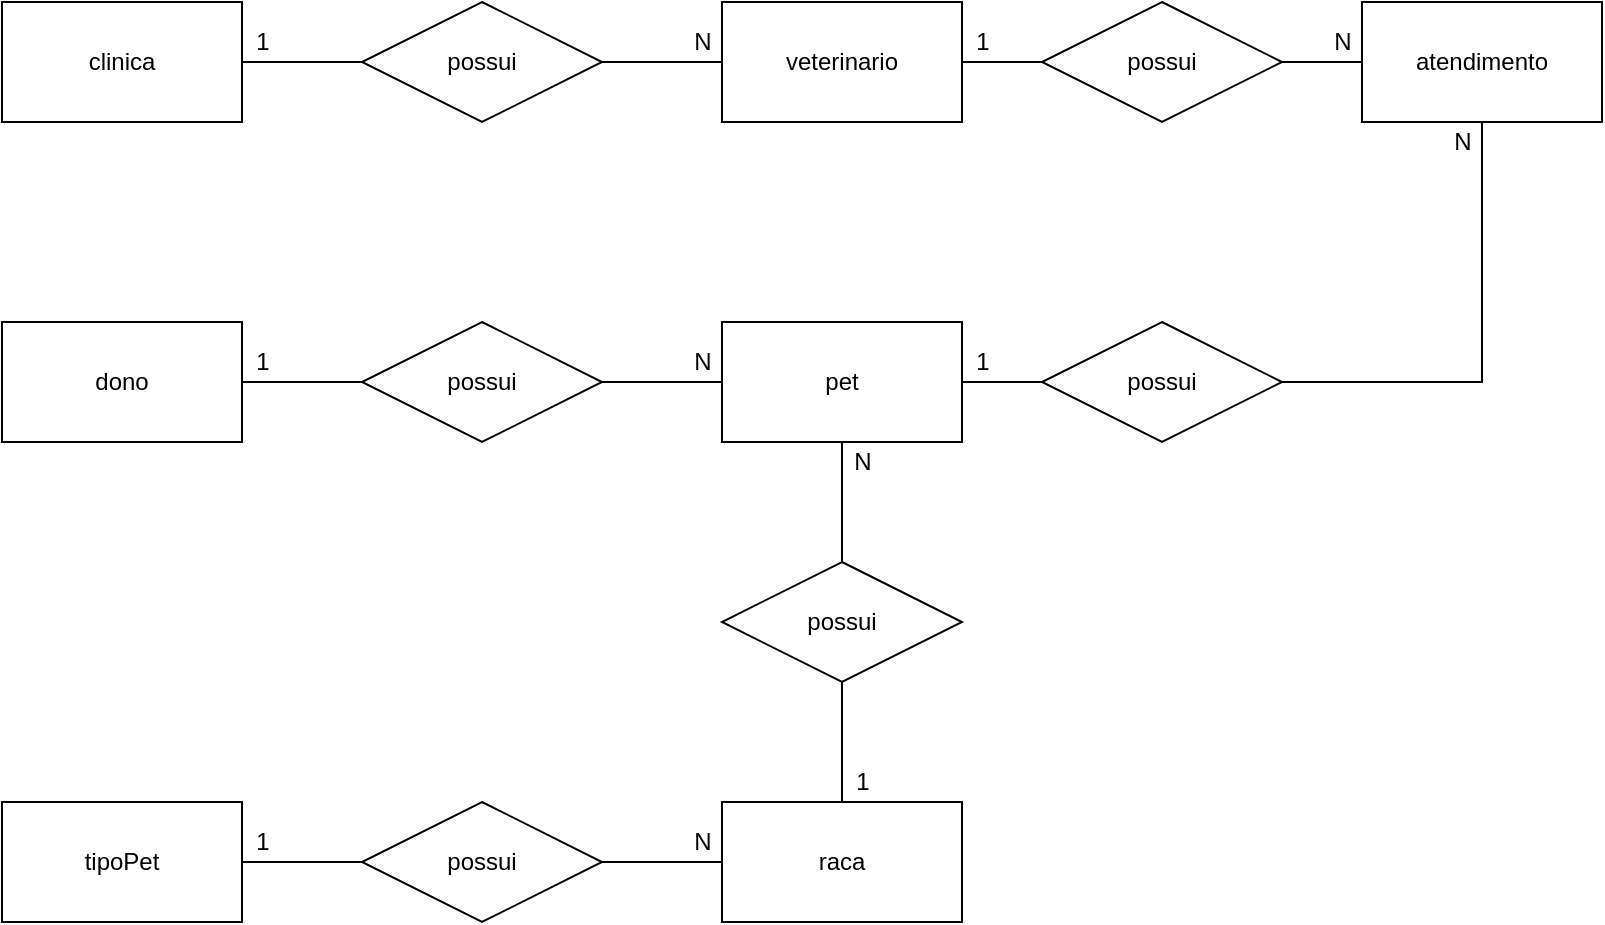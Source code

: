 <mxfile version="14.9.4" type="device" pages="2"><diagram id="N-stPM183_4IqTn3ZDWQ" name="Conceitual"><mxGraphModel dx="1278" dy="579" grid="1" gridSize="10" guides="1" tooltips="1" connect="1" arrows="1" fold="1" page="1" pageScale="1" pageWidth="827" pageHeight="1169" math="0" shadow="0"><root><mxCell id="0"/><mxCell id="1" parent="0"/><mxCell id="OwVg84ju9qoAIK97gR18-4" style="edgeStyle=orthogonalEdgeStyle;rounded=0;orthogonalLoop=1;jettySize=auto;html=1;endArrow=none;endFill=0;" parent="1" source="OwVg84ju9qoAIK97gR18-1" target="OwVg84ju9qoAIK97gR18-2" edge="1"><mxGeometry relative="1" as="geometry"/></mxCell><mxCell id="OwVg84ju9qoAIK97gR18-1" value="clinica" style="rounded=0;whiteSpace=wrap;html=1;" parent="1" vertex="1"><mxGeometry x="40" y="40" width="120" height="60" as="geometry"/></mxCell><mxCell id="OwVg84ju9qoAIK97gR18-5" style="edgeStyle=orthogonalEdgeStyle;rounded=0;orthogonalLoop=1;jettySize=auto;html=1;endArrow=none;endFill=0;" parent="1" source="OwVg84ju9qoAIK97gR18-2" target="OwVg84ju9qoAIK97gR18-3" edge="1"><mxGeometry relative="1" as="geometry"/></mxCell><mxCell id="OwVg84ju9qoAIK97gR18-2" value="possui" style="shape=rhombus;perimeter=rhombusPerimeter;whiteSpace=wrap;html=1;align=center;" parent="1" vertex="1"><mxGeometry x="220" y="40" width="120" height="60" as="geometry"/></mxCell><mxCell id="OwVg84ju9qoAIK97gR18-15" style="edgeStyle=orthogonalEdgeStyle;rounded=0;orthogonalLoop=1;jettySize=auto;html=1;endArrow=none;endFill=0;" parent="1" source="OwVg84ju9qoAIK97gR18-3" target="OwVg84ju9qoAIK97gR18-11" edge="1"><mxGeometry relative="1" as="geometry"/></mxCell><mxCell id="OwVg84ju9qoAIK97gR18-3" value="veterinario" style="rounded=0;whiteSpace=wrap;html=1;" parent="1" vertex="1"><mxGeometry x="400" y="40" width="120" height="60" as="geometry"/></mxCell><mxCell id="OwVg84ju9qoAIK97gR18-14" style="edgeStyle=orthogonalEdgeStyle;rounded=0;orthogonalLoop=1;jettySize=auto;html=1;endArrow=none;endFill=0;" parent="1" source="OwVg84ju9qoAIK97gR18-6" target="OwVg84ju9qoAIK97gR18-12" edge="1"><mxGeometry relative="1" as="geometry"/></mxCell><mxCell id="OwVg84ju9qoAIK97gR18-24" style="edgeStyle=orthogonalEdgeStyle;rounded=0;orthogonalLoop=1;jettySize=auto;html=1;endArrow=none;endFill=0;" parent="1" source="OwVg84ju9qoAIK97gR18-6" target="OwVg84ju9qoAIK97gR18-21" edge="1"><mxGeometry relative="1" as="geometry"/></mxCell><mxCell id="OwVg84ju9qoAIK97gR18-6" value="pet" style="rounded=0;whiteSpace=wrap;html=1;" parent="1" vertex="1"><mxGeometry x="400" y="200" width="120" height="60" as="geometry"/></mxCell><mxCell id="OwVg84ju9qoAIK97gR18-13" style="edgeStyle=orthogonalEdgeStyle;rounded=0;orthogonalLoop=1;jettySize=auto;html=1;endArrow=none;endFill=0;" parent="1" source="OwVg84ju9qoAIK97gR18-10" target="OwVg84ju9qoAIK97gR18-12" edge="1"><mxGeometry relative="1" as="geometry"><Array as="points"><mxPoint x="780" y="230"/></Array></mxGeometry></mxCell><mxCell id="OwVg84ju9qoAIK97gR18-10" value="atendimento" style="rounded=0;whiteSpace=wrap;html=1;" parent="1" vertex="1"><mxGeometry x="720" y="40" width="120" height="60" as="geometry"/></mxCell><mxCell id="OwVg84ju9qoAIK97gR18-16" style="edgeStyle=orthogonalEdgeStyle;rounded=0;orthogonalLoop=1;jettySize=auto;html=1;endArrow=none;endFill=0;" parent="1" source="OwVg84ju9qoAIK97gR18-11" target="OwVg84ju9qoAIK97gR18-10" edge="1"><mxGeometry relative="1" as="geometry"/></mxCell><mxCell id="OwVg84ju9qoAIK97gR18-11" value="possui" style="shape=rhombus;perimeter=rhombusPerimeter;whiteSpace=wrap;html=1;align=center;" parent="1" vertex="1"><mxGeometry x="560" y="40" width="120" height="60" as="geometry"/></mxCell><mxCell id="OwVg84ju9qoAIK97gR18-12" value="possui" style="shape=rhombus;perimeter=rhombusPerimeter;whiteSpace=wrap;html=1;align=center;" parent="1" vertex="1"><mxGeometry x="560" y="200" width="120" height="60" as="geometry"/></mxCell><mxCell id="OwVg84ju9qoAIK97gR18-17" value="1" style="text;html=1;align=center;verticalAlign=middle;resizable=0;points=[];autosize=1;strokeColor=none;" parent="1" vertex="1"><mxGeometry x="520" y="50" width="20" height="20" as="geometry"/></mxCell><mxCell id="OwVg84ju9qoAIK97gR18-18" value="N" style="text;html=1;align=center;verticalAlign=middle;resizable=0;points=[];autosize=1;strokeColor=none;" parent="1" vertex="1"><mxGeometry x="700" y="50" width="20" height="20" as="geometry"/></mxCell><mxCell id="OwVg84ju9qoAIK97gR18-19" value="1" style="text;html=1;align=center;verticalAlign=middle;resizable=0;points=[];autosize=1;strokeColor=none;" parent="1" vertex="1"><mxGeometry x="520" y="210" width="20" height="20" as="geometry"/></mxCell><mxCell id="OwVg84ju9qoAIK97gR18-20" value="N" style="text;html=1;align=center;verticalAlign=middle;resizable=0;points=[];autosize=1;strokeColor=none;" parent="1" vertex="1"><mxGeometry x="760" y="100" width="20" height="20" as="geometry"/></mxCell><mxCell id="OwVg84ju9qoAIK97gR18-25" style="edgeStyle=orthogonalEdgeStyle;rounded=0;orthogonalLoop=1;jettySize=auto;html=1;endArrow=none;endFill=0;" parent="1" source="OwVg84ju9qoAIK97gR18-21" target="OwVg84ju9qoAIK97gR18-22" edge="1"><mxGeometry relative="1" as="geometry"/></mxCell><mxCell id="OwVg84ju9qoAIK97gR18-21" value="possui" style="shape=rhombus;perimeter=rhombusPerimeter;whiteSpace=wrap;html=1;align=center;" parent="1" vertex="1"><mxGeometry x="400" y="320" width="120" height="60" as="geometry"/></mxCell><mxCell id="OwVg84ju9qoAIK97gR18-22" value="raca" style="rounded=0;whiteSpace=wrap;html=1;" parent="1" vertex="1"><mxGeometry x="400" y="440" width="120" height="60" as="geometry"/></mxCell><mxCell id="OwVg84ju9qoAIK97gR18-28" style="edgeStyle=orthogonalEdgeStyle;rounded=0;orthogonalLoop=1;jettySize=auto;html=1;endArrow=none;endFill=0;" parent="1" source="OwVg84ju9qoAIK97gR18-26" target="OwVg84ju9qoAIK97gR18-27" edge="1"><mxGeometry relative="1" as="geometry"/></mxCell><mxCell id="OwVg84ju9qoAIK97gR18-26" value="tipoPet" style="rounded=0;whiteSpace=wrap;html=1;" parent="1" vertex="1"><mxGeometry x="40" y="440" width="120" height="60" as="geometry"/></mxCell><mxCell id="OwVg84ju9qoAIK97gR18-29" style="edgeStyle=orthogonalEdgeStyle;rounded=0;orthogonalLoop=1;jettySize=auto;html=1;endArrow=none;endFill=0;" parent="1" source="OwVg84ju9qoAIK97gR18-27" target="OwVg84ju9qoAIK97gR18-22" edge="1"><mxGeometry relative="1" as="geometry"/></mxCell><mxCell id="OwVg84ju9qoAIK97gR18-27" value="possui" style="shape=rhombus;perimeter=rhombusPerimeter;whiteSpace=wrap;html=1;align=center;" parent="1" vertex="1"><mxGeometry x="220" y="440" width="120" height="60" as="geometry"/></mxCell><mxCell id="OwVg84ju9qoAIK97gR18-33" style="edgeStyle=orthogonalEdgeStyle;rounded=0;orthogonalLoop=1;jettySize=auto;html=1;endArrow=none;endFill=0;" parent="1" source="OwVg84ju9qoAIK97gR18-30" target="OwVg84ju9qoAIK97gR18-6" edge="1"><mxGeometry relative="1" as="geometry"/></mxCell><mxCell id="OwVg84ju9qoAIK97gR18-30" value="possui" style="shape=rhombus;perimeter=rhombusPerimeter;whiteSpace=wrap;html=1;align=center;" parent="1" vertex="1"><mxGeometry x="220" y="200" width="120" height="60" as="geometry"/></mxCell><mxCell id="OwVg84ju9qoAIK97gR18-32" style="edgeStyle=orthogonalEdgeStyle;rounded=0;orthogonalLoop=1;jettySize=auto;html=1;endArrow=none;endFill=0;" parent="1" source="OwVg84ju9qoAIK97gR18-31" target="OwVg84ju9qoAIK97gR18-30" edge="1"><mxGeometry relative="1" as="geometry"/></mxCell><mxCell id="OwVg84ju9qoAIK97gR18-31" value="dono" style="rounded=0;whiteSpace=wrap;html=1;" parent="1" vertex="1"><mxGeometry x="40" y="200" width="120" height="60" as="geometry"/></mxCell><mxCell id="OwVg84ju9qoAIK97gR18-34" value="1" style="text;html=1;align=center;verticalAlign=middle;resizable=0;points=[];autosize=1;strokeColor=none;" parent="1" vertex="1"><mxGeometry x="160" y="50" width="20" height="20" as="geometry"/></mxCell><mxCell id="OwVg84ju9qoAIK97gR18-35" value="N" style="text;html=1;align=center;verticalAlign=middle;resizable=0;points=[];autosize=1;strokeColor=none;" parent="1" vertex="1"><mxGeometry x="380" y="50" width="20" height="20" as="geometry"/></mxCell><mxCell id="OwVg84ju9qoAIK97gR18-36" value="1" style="text;html=1;align=center;verticalAlign=middle;resizable=0;points=[];autosize=1;strokeColor=none;" parent="1" vertex="1"><mxGeometry x="160" y="210" width="20" height="20" as="geometry"/></mxCell><mxCell id="OwVg84ju9qoAIK97gR18-37" value="N" style="text;html=1;align=center;verticalAlign=middle;resizable=0;points=[];autosize=1;strokeColor=none;" parent="1" vertex="1"><mxGeometry x="380" y="210" width="20" height="20" as="geometry"/></mxCell><mxCell id="OwVg84ju9qoAIK97gR18-38" value="N" style="text;html=1;align=center;verticalAlign=middle;resizable=0;points=[];autosize=1;strokeColor=none;" parent="1" vertex="1"><mxGeometry x="460" y="260" width="20" height="20" as="geometry"/></mxCell><mxCell id="OwVg84ju9qoAIK97gR18-39" value="1" style="text;html=1;align=center;verticalAlign=middle;resizable=0;points=[];autosize=1;strokeColor=none;" parent="1" vertex="1"><mxGeometry x="460" y="420" width="20" height="20" as="geometry"/></mxCell><mxCell id="OwVg84ju9qoAIK97gR18-40" value="1" style="text;html=1;align=center;verticalAlign=middle;resizable=0;points=[];autosize=1;strokeColor=none;" parent="1" vertex="1"><mxGeometry x="160" y="450" width="20" height="20" as="geometry"/></mxCell><mxCell id="OwVg84ju9qoAIK97gR18-41" value="N" style="text;html=1;align=center;verticalAlign=middle;resizable=0;points=[];autosize=1;strokeColor=none;" parent="1" vertex="1"><mxGeometry x="380" y="450" width="20" height="20" as="geometry"/></mxCell></root></mxGraphModel></diagram><diagram id="fjysetOHNk5E3w_6uljq" name="Lógico"><mxGraphModel dx="-351" dy="499" grid="1" gridSize="10" guides="1" tooltips="1" connect="1" arrows="1" fold="1" page="1" pageScale="1" pageWidth="827" pageHeight="1169" math="0" shadow="0"><root><mxCell id="KV4IJ3eQglEuOdxaAYZr-0"/><mxCell id="KV4IJ3eQglEuOdxaAYZr-1" parent="KV4IJ3eQglEuOdxaAYZr-0"/><mxCell id="KV4IJ3eQglEuOdxaAYZr-2" value="Clinica" style="shape=table;startSize=30;container=1;collapsible=1;childLayout=tableLayout;fixedRows=1;rowLines=0;fontStyle=1;align=center;resizeLast=1;" parent="KV4IJ3eQglEuOdxaAYZr-1" vertex="1"><mxGeometry x="880" y="40" width="180" height="100" as="geometry"/></mxCell><mxCell id="KV4IJ3eQglEuOdxaAYZr-3" value="" style="shape=partialRectangle;collapsible=0;dropTarget=0;pointerEvents=0;fillColor=none;top=0;left=0;bottom=1;right=0;points=[[0,0.5],[1,0.5]];portConstraint=eastwest;" parent="KV4IJ3eQglEuOdxaAYZr-2" vertex="1"><mxGeometry y="30" width="180" height="30" as="geometry"/></mxCell><mxCell id="KV4IJ3eQglEuOdxaAYZr-4" value="PK" style="shape=partialRectangle;connectable=0;fillColor=none;top=0;left=0;bottom=0;right=0;fontStyle=1;overflow=hidden;" parent="KV4IJ3eQglEuOdxaAYZr-3" vertex="1"><mxGeometry width="30" height="30" as="geometry"/></mxCell><mxCell id="KV4IJ3eQglEuOdxaAYZr-5" value="IDClinica" style="shape=partialRectangle;connectable=0;fillColor=none;top=0;left=0;bottom=0;right=0;align=left;spacingLeft=6;fontStyle=5;overflow=hidden;" parent="KV4IJ3eQglEuOdxaAYZr-3" vertex="1"><mxGeometry x="30" width="150" height="30" as="geometry"/></mxCell><mxCell id="KV4IJ3eQglEuOdxaAYZr-6" value="" style="shape=partialRectangle;collapsible=0;dropTarget=0;pointerEvents=0;fillColor=none;top=0;left=0;bottom=0;right=0;points=[[0,0.5],[1,0.5]];portConstraint=eastwest;" parent="KV4IJ3eQglEuOdxaAYZr-2" vertex="1"><mxGeometry y="60" width="180" height="30" as="geometry"/></mxCell><mxCell id="KV4IJ3eQglEuOdxaAYZr-7" value="" style="shape=partialRectangle;connectable=0;fillColor=none;top=0;left=0;bottom=0;right=0;editable=1;overflow=hidden;" parent="KV4IJ3eQglEuOdxaAYZr-6" vertex="1"><mxGeometry width="30" height="30" as="geometry"/></mxCell><mxCell id="KV4IJ3eQglEuOdxaAYZr-8" value="Endereço" style="shape=partialRectangle;connectable=0;fillColor=none;top=0;left=0;bottom=0;right=0;align=left;spacingLeft=6;overflow=hidden;" parent="KV4IJ3eQglEuOdxaAYZr-6" vertex="1"><mxGeometry x="30" width="150" height="30" as="geometry"/></mxCell><mxCell id="KV4IJ3eQglEuOdxaAYZr-9" value="Veterinario" style="shape=table;startSize=30;container=1;collapsible=1;childLayout=tableLayout;fixedRows=1;rowLines=0;fontStyle=1;align=center;resizeLast=1;" parent="KV4IJ3eQglEuOdxaAYZr-1" vertex="1"><mxGeometry x="1140" y="40" width="180" height="100" as="geometry"/></mxCell><mxCell id="KV4IJ3eQglEuOdxaAYZr-10" value="" style="shape=partialRectangle;collapsible=0;dropTarget=0;pointerEvents=0;fillColor=none;top=0;left=0;bottom=1;right=0;points=[[0,0.5],[1,0.5]];portConstraint=eastwest;" parent="KV4IJ3eQglEuOdxaAYZr-9" vertex="1"><mxGeometry y="30" width="180" height="30" as="geometry"/></mxCell><mxCell id="KV4IJ3eQglEuOdxaAYZr-11" value="PK" style="shape=partialRectangle;connectable=0;fillColor=none;top=0;left=0;bottom=0;right=0;fontStyle=1;overflow=hidden;" parent="KV4IJ3eQglEuOdxaAYZr-10" vertex="1"><mxGeometry width="30" height="30" as="geometry"/></mxCell><mxCell id="KV4IJ3eQglEuOdxaAYZr-12" value="IDVeterinario" style="shape=partialRectangle;connectable=0;fillColor=none;top=0;left=0;bottom=0;right=0;align=left;spacingLeft=6;fontStyle=5;overflow=hidden;" parent="KV4IJ3eQglEuOdxaAYZr-10" vertex="1"><mxGeometry x="30" width="150" height="30" as="geometry"/></mxCell><mxCell id="KV4IJ3eQglEuOdxaAYZr-13" value="" style="shape=partialRectangle;collapsible=0;dropTarget=0;pointerEvents=0;fillColor=none;top=0;left=0;bottom=0;right=0;points=[[0,0.5],[1,0.5]];portConstraint=eastwest;" parent="KV4IJ3eQglEuOdxaAYZr-9" vertex="1"><mxGeometry y="60" width="180" height="30" as="geometry"/></mxCell><mxCell id="KV4IJ3eQglEuOdxaAYZr-14" value="" style="shape=partialRectangle;connectable=0;fillColor=none;top=0;left=0;bottom=0;right=0;editable=1;overflow=hidden;" parent="KV4IJ3eQglEuOdxaAYZr-13" vertex="1"><mxGeometry width="30" height="30" as="geometry"/></mxCell><mxCell id="KV4IJ3eQglEuOdxaAYZr-15" value="Nome" style="shape=partialRectangle;connectable=0;fillColor=none;top=0;left=0;bottom=0;right=0;align=left;spacingLeft=6;overflow=hidden;" parent="KV4IJ3eQglEuOdxaAYZr-13" vertex="1"><mxGeometry x="30" width="150" height="30" as="geometry"/></mxCell><mxCell id="KV4IJ3eQglEuOdxaAYZr-16" value="Atendimento" style="shape=table;startSize=30;container=1;collapsible=1;childLayout=tableLayout;fixedRows=1;rowLines=0;fontStyle=1;align=center;resizeLast=1;" parent="KV4IJ3eQglEuOdxaAYZr-1" vertex="1"><mxGeometry x="1400" y="40" width="180" height="160" as="geometry"/></mxCell><mxCell id="KV4IJ3eQglEuOdxaAYZr-17" value="" style="shape=partialRectangle;collapsible=0;dropTarget=0;pointerEvents=0;fillColor=none;top=0;left=0;bottom=1;right=0;points=[[0,0.5],[1,0.5]];portConstraint=eastwest;" parent="KV4IJ3eQglEuOdxaAYZr-16" vertex="1"><mxGeometry y="30" width="180" height="30" as="geometry"/></mxCell><mxCell id="KV4IJ3eQglEuOdxaAYZr-18" value="PK" style="shape=partialRectangle;connectable=0;fillColor=none;top=0;left=0;bottom=0;right=0;fontStyle=1;overflow=hidden;" parent="KV4IJ3eQglEuOdxaAYZr-17" vertex="1"><mxGeometry width="30" height="30" as="geometry"/></mxCell><mxCell id="KV4IJ3eQglEuOdxaAYZr-19" value="IDAtendimento" style="shape=partialRectangle;connectable=0;fillColor=none;top=0;left=0;bottom=0;right=0;align=left;spacingLeft=6;fontStyle=5;overflow=hidden;" parent="KV4IJ3eQglEuOdxaAYZr-17" vertex="1"><mxGeometry x="30" width="150" height="30" as="geometry"/></mxCell><mxCell id="KV4IJ3eQglEuOdxaAYZr-20" value="" style="shape=partialRectangle;collapsible=0;dropTarget=0;pointerEvents=0;fillColor=none;top=0;left=0;bottom=1;right=0;points=[[0,0.5],[1,0.5]];portConstraint=eastwest;" parent="KV4IJ3eQglEuOdxaAYZr-16" vertex="1"><mxGeometry y="60" width="180" height="30" as="geometry"/></mxCell><mxCell id="KV4IJ3eQglEuOdxaAYZr-21" value="FK" style="shape=partialRectangle;connectable=0;fillColor=none;top=0;left=0;bottom=0;right=0;fontStyle=1;overflow=hidden;" parent="KV4IJ3eQglEuOdxaAYZr-20" vertex="1"><mxGeometry width="30" height="30" as="geometry"/></mxCell><mxCell id="KV4IJ3eQglEuOdxaAYZr-22" value="IDVeterinario" style="shape=partialRectangle;connectable=0;fillColor=none;top=0;left=0;bottom=0;right=0;align=left;spacingLeft=6;fontStyle=5;overflow=hidden;" parent="KV4IJ3eQglEuOdxaAYZr-20" vertex="1"><mxGeometry x="30" width="150" height="30" as="geometry"/></mxCell><mxCell id="KV4IJ3eQglEuOdxaAYZr-23" value="" style="shape=partialRectangle;collapsible=0;dropTarget=0;pointerEvents=0;fillColor=none;top=0;left=0;bottom=1;right=0;points=[[0,0.5],[1,0.5]];portConstraint=eastwest;" parent="KV4IJ3eQglEuOdxaAYZr-16" vertex="1"><mxGeometry y="90" width="180" height="30" as="geometry"/></mxCell><mxCell id="KV4IJ3eQglEuOdxaAYZr-24" value="FK" style="shape=partialRectangle;connectable=0;fillColor=none;top=0;left=0;bottom=0;right=0;fontStyle=1;overflow=hidden;" parent="KV4IJ3eQglEuOdxaAYZr-23" vertex="1"><mxGeometry width="30" height="30" as="geometry"/></mxCell><mxCell id="KV4IJ3eQglEuOdxaAYZr-25" value="IDPet" style="shape=partialRectangle;connectable=0;fillColor=none;top=0;left=0;bottom=0;right=0;align=left;spacingLeft=6;fontStyle=5;overflow=hidden;" parent="KV4IJ3eQglEuOdxaAYZr-23" vertex="1"><mxGeometry x="30" width="150" height="30" as="geometry"/></mxCell><mxCell id="KV4IJ3eQglEuOdxaAYZr-26" value="" style="shape=partialRectangle;collapsible=0;dropTarget=0;pointerEvents=0;fillColor=none;top=0;left=0;bottom=0;right=0;points=[[0,0.5],[1,0.5]];portConstraint=eastwest;" parent="KV4IJ3eQglEuOdxaAYZr-16" vertex="1"><mxGeometry y="120" width="180" height="30" as="geometry"/></mxCell><mxCell id="KV4IJ3eQglEuOdxaAYZr-27" value="" style="shape=partialRectangle;connectable=0;fillColor=none;top=0;left=0;bottom=0;right=0;editable=1;overflow=hidden;" parent="KV4IJ3eQglEuOdxaAYZr-26" vertex="1"><mxGeometry width="30" height="30" as="geometry"/></mxCell><mxCell id="KV4IJ3eQglEuOdxaAYZr-28" value="Data" style="shape=partialRectangle;connectable=0;fillColor=none;top=0;left=0;bottom=0;right=0;align=left;spacingLeft=6;overflow=hidden;" parent="KV4IJ3eQglEuOdxaAYZr-26" vertex="1"><mxGeometry x="30" width="150" height="30" as="geometry"/></mxCell><mxCell id="KV4IJ3eQglEuOdxaAYZr-29" value="Pet" style="shape=table;startSize=30;container=1;collapsible=1;childLayout=tableLayout;fixedRows=1;rowLines=0;fontStyle=1;align=center;resizeLast=1;" parent="KV4IJ3eQglEuOdxaAYZr-1" vertex="1"><mxGeometry x="1400" y="240" width="180" height="190" as="geometry"/></mxCell><mxCell id="KV4IJ3eQglEuOdxaAYZr-30" value="" style="shape=partialRectangle;collapsible=0;dropTarget=0;pointerEvents=0;fillColor=none;top=0;left=0;bottom=1;right=0;points=[[0,0.5],[1,0.5]];portConstraint=eastwest;" parent="KV4IJ3eQglEuOdxaAYZr-29" vertex="1"><mxGeometry y="30" width="180" height="30" as="geometry"/></mxCell><mxCell id="KV4IJ3eQglEuOdxaAYZr-31" value="PK" style="shape=partialRectangle;connectable=0;fillColor=none;top=0;left=0;bottom=0;right=0;fontStyle=1;overflow=hidden;" parent="KV4IJ3eQglEuOdxaAYZr-30" vertex="1"><mxGeometry width="30" height="30" as="geometry"/></mxCell><mxCell id="KV4IJ3eQglEuOdxaAYZr-32" value="IDPet" style="shape=partialRectangle;connectable=0;fillColor=none;top=0;left=0;bottom=0;right=0;align=left;spacingLeft=6;fontStyle=5;overflow=hidden;" parent="KV4IJ3eQglEuOdxaAYZr-30" vertex="1"><mxGeometry x="30" width="150" height="30" as="geometry"/></mxCell><mxCell id="KV4IJ3eQglEuOdxaAYZr-33" value="" style="shape=partialRectangle;collapsible=0;dropTarget=0;pointerEvents=0;fillColor=none;top=0;left=0;bottom=1;right=0;points=[[0,0.5],[1,0.5]];portConstraint=eastwest;" parent="KV4IJ3eQglEuOdxaAYZr-29" vertex="1"><mxGeometry y="60" width="180" height="30" as="geometry"/></mxCell><mxCell id="KV4IJ3eQglEuOdxaAYZr-34" value="FK" style="shape=partialRectangle;connectable=0;fillColor=none;top=0;left=0;bottom=0;right=0;fontStyle=1;overflow=hidden;" parent="KV4IJ3eQglEuOdxaAYZr-33" vertex="1"><mxGeometry width="30" height="30" as="geometry"/></mxCell><mxCell id="KV4IJ3eQglEuOdxaAYZr-35" value="IDRaça" style="shape=partialRectangle;connectable=0;fillColor=none;top=0;left=0;bottom=0;right=0;align=left;spacingLeft=6;fontStyle=5;overflow=hidden;" parent="KV4IJ3eQglEuOdxaAYZr-33" vertex="1"><mxGeometry x="30" width="150" height="30" as="geometry"/></mxCell><mxCell id="KV4IJ3eQglEuOdxaAYZr-36" value="" style="shape=partialRectangle;collapsible=0;dropTarget=0;pointerEvents=0;fillColor=none;top=0;left=0;bottom=1;right=0;points=[[0,0.5],[1,0.5]];portConstraint=eastwest;" parent="KV4IJ3eQglEuOdxaAYZr-29" vertex="1"><mxGeometry y="90" width="180" height="30" as="geometry"/></mxCell><mxCell id="KV4IJ3eQglEuOdxaAYZr-37" value="FK" style="shape=partialRectangle;connectable=0;fillColor=none;top=0;left=0;bottom=0;right=0;fontStyle=1;overflow=hidden;" parent="KV4IJ3eQglEuOdxaAYZr-36" vertex="1"><mxGeometry width="30" height="30" as="geometry"/></mxCell><mxCell id="KV4IJ3eQglEuOdxaAYZr-38" value="IDTipoPet" style="shape=partialRectangle;connectable=0;fillColor=none;top=0;left=0;bottom=0;right=0;align=left;spacingLeft=6;fontStyle=5;overflow=hidden;" parent="KV4IJ3eQglEuOdxaAYZr-36" vertex="1"><mxGeometry x="30" width="150" height="30" as="geometry"/></mxCell><mxCell id="KV4IJ3eQglEuOdxaAYZr-39" value="" style="shape=partialRectangle;collapsible=0;dropTarget=0;pointerEvents=0;fillColor=none;top=0;left=0;bottom=1;right=0;points=[[0,0.5],[1,0.5]];portConstraint=eastwest;" parent="KV4IJ3eQglEuOdxaAYZr-29" vertex="1"><mxGeometry y="120" width="180" height="30" as="geometry"/></mxCell><mxCell id="KV4IJ3eQglEuOdxaAYZr-40" value="FK" style="shape=partialRectangle;connectable=0;fillColor=none;top=0;left=0;bottom=0;right=0;fontStyle=1;overflow=hidden;" parent="KV4IJ3eQglEuOdxaAYZr-39" vertex="1"><mxGeometry width="30" height="30" as="geometry"/></mxCell><mxCell id="KV4IJ3eQglEuOdxaAYZr-41" value="IDDono" style="shape=partialRectangle;connectable=0;fillColor=none;top=0;left=0;bottom=0;right=0;align=left;spacingLeft=6;fontStyle=5;overflow=hidden;" parent="KV4IJ3eQglEuOdxaAYZr-39" vertex="1"><mxGeometry x="30" width="150" height="30" as="geometry"/></mxCell><mxCell id="KV4IJ3eQglEuOdxaAYZr-42" value="" style="shape=partialRectangle;collapsible=0;dropTarget=0;pointerEvents=0;fillColor=none;top=0;left=0;bottom=0;right=0;points=[[0,0.5],[1,0.5]];portConstraint=eastwest;" parent="KV4IJ3eQglEuOdxaAYZr-29" vertex="1"><mxGeometry y="150" width="180" height="30" as="geometry"/></mxCell><mxCell id="KV4IJ3eQglEuOdxaAYZr-43" value="" style="shape=partialRectangle;connectable=0;fillColor=none;top=0;left=0;bottom=0;right=0;editable=1;overflow=hidden;" parent="KV4IJ3eQglEuOdxaAYZr-42" vertex="1"><mxGeometry width="30" height="30" as="geometry"/></mxCell><mxCell id="KV4IJ3eQglEuOdxaAYZr-44" value="Nome" style="shape=partialRectangle;connectable=0;fillColor=none;top=0;left=0;bottom=0;right=0;align=left;spacingLeft=6;overflow=hidden;" parent="KV4IJ3eQglEuOdxaAYZr-42" vertex="1"><mxGeometry x="30" width="150" height="30" as="geometry"/></mxCell><mxCell id="KV4IJ3eQglEuOdxaAYZr-45" value="Dono" style="shape=table;startSize=30;container=1;collapsible=1;childLayout=tableLayout;fixedRows=1;rowLines=0;fontStyle=1;align=center;resizeLast=1;" parent="KV4IJ3eQglEuOdxaAYZr-1" vertex="1"><mxGeometry x="1140" y="240" width="180" height="130" as="geometry"/></mxCell><mxCell id="KV4IJ3eQglEuOdxaAYZr-46" value="" style="shape=partialRectangle;collapsible=0;dropTarget=0;pointerEvents=0;fillColor=none;top=0;left=0;bottom=1;right=0;points=[[0,0.5],[1,0.5]];portConstraint=eastwest;" parent="KV4IJ3eQglEuOdxaAYZr-45" vertex="1"><mxGeometry y="30" width="180" height="30" as="geometry"/></mxCell><mxCell id="KV4IJ3eQglEuOdxaAYZr-47" value="PK" style="shape=partialRectangle;connectable=0;fillColor=none;top=0;left=0;bottom=0;right=0;fontStyle=1;overflow=hidden;" parent="KV4IJ3eQglEuOdxaAYZr-46" vertex="1"><mxGeometry width="30" height="30" as="geometry"/></mxCell><mxCell id="KV4IJ3eQglEuOdxaAYZr-48" value="IDDono" style="shape=partialRectangle;connectable=0;fillColor=none;top=0;left=0;bottom=0;right=0;align=left;spacingLeft=6;fontStyle=5;overflow=hidden;" parent="KV4IJ3eQglEuOdxaAYZr-46" vertex="1"><mxGeometry x="30" width="150" height="30" as="geometry"/></mxCell><mxCell id="KV4IJ3eQglEuOdxaAYZr-49" value="" style="shape=partialRectangle;collapsible=0;dropTarget=0;pointerEvents=0;fillColor=none;top=0;left=0;bottom=0;right=0;points=[[0,0.5],[1,0.5]];portConstraint=eastwest;" parent="KV4IJ3eQglEuOdxaAYZr-45" vertex="1"><mxGeometry y="60" width="180" height="30" as="geometry"/></mxCell><mxCell id="KV4IJ3eQglEuOdxaAYZr-50" value="" style="shape=partialRectangle;connectable=0;fillColor=none;top=0;left=0;bottom=0;right=0;editable=1;overflow=hidden;" parent="KV4IJ3eQglEuOdxaAYZr-49" vertex="1"><mxGeometry width="30" height="30" as="geometry"/></mxCell><mxCell id="KV4IJ3eQglEuOdxaAYZr-51" value="Nome" style="shape=partialRectangle;connectable=0;fillColor=none;top=0;left=0;bottom=0;right=0;align=left;spacingLeft=6;overflow=hidden;" parent="KV4IJ3eQglEuOdxaAYZr-49" vertex="1"><mxGeometry x="30" width="150" height="30" as="geometry"/></mxCell><mxCell id="KV4IJ3eQglEuOdxaAYZr-52" value="" style="shape=partialRectangle;collapsible=0;dropTarget=0;pointerEvents=0;fillColor=none;top=0;left=0;bottom=0;right=0;points=[[0,0.5],[1,0.5]];portConstraint=eastwest;" parent="KV4IJ3eQglEuOdxaAYZr-45" vertex="1"><mxGeometry y="90" width="180" height="30" as="geometry"/></mxCell><mxCell id="KV4IJ3eQglEuOdxaAYZr-53" value="" style="shape=partialRectangle;connectable=0;fillColor=none;top=0;left=0;bottom=0;right=0;editable=1;overflow=hidden;" parent="KV4IJ3eQglEuOdxaAYZr-52" vertex="1"><mxGeometry width="30" height="30" as="geometry"/></mxCell><mxCell id="KV4IJ3eQglEuOdxaAYZr-54" value="CPF" style="shape=partialRectangle;connectable=0;fillColor=none;top=0;left=0;bottom=0;right=0;align=left;spacingLeft=6;overflow=hidden;" parent="KV4IJ3eQglEuOdxaAYZr-52" vertex="1"><mxGeometry x="30" width="150" height="30" as="geometry"/></mxCell><mxCell id="KV4IJ3eQglEuOdxaAYZr-55" value="Raça" style="shape=table;startSize=30;container=1;collapsible=1;childLayout=tableLayout;fixedRows=1;rowLines=0;fontStyle=1;align=center;resizeLast=1;" parent="KV4IJ3eQglEuOdxaAYZr-1" vertex="1"><mxGeometry x="1400" y="470" width="180" height="130" as="geometry"/></mxCell><mxCell id="KV4IJ3eQglEuOdxaAYZr-56" value="" style="shape=partialRectangle;collapsible=0;dropTarget=0;pointerEvents=0;fillColor=none;top=0;left=0;bottom=1;right=0;points=[[0,0.5],[1,0.5]];portConstraint=eastwest;" parent="KV4IJ3eQglEuOdxaAYZr-55" vertex="1"><mxGeometry y="30" width="180" height="30" as="geometry"/></mxCell><mxCell id="KV4IJ3eQglEuOdxaAYZr-57" value="PK" style="shape=partialRectangle;connectable=0;fillColor=none;top=0;left=0;bottom=0;right=0;fontStyle=1;overflow=hidden;" parent="KV4IJ3eQglEuOdxaAYZr-56" vertex="1"><mxGeometry width="30" height="30" as="geometry"/></mxCell><mxCell id="KV4IJ3eQglEuOdxaAYZr-58" value="IDRaça" style="shape=partialRectangle;connectable=0;fillColor=none;top=0;left=0;bottom=0;right=0;align=left;spacingLeft=6;fontStyle=5;overflow=hidden;" parent="KV4IJ3eQglEuOdxaAYZr-56" vertex="1"><mxGeometry x="30" width="150" height="30" as="geometry"/></mxCell><mxCell id="XVEQjPOdEqOEuoSAOKUp-0" value="" style="shape=partialRectangle;collapsible=0;dropTarget=0;pointerEvents=0;fillColor=none;top=0;left=0;bottom=1;right=0;points=[[0,0.5],[1,0.5]];portConstraint=eastwest;" vertex="1" parent="KV4IJ3eQglEuOdxaAYZr-55"><mxGeometry y="60" width="180" height="30" as="geometry"/></mxCell><mxCell id="XVEQjPOdEqOEuoSAOKUp-1" value="FK" style="shape=partialRectangle;connectable=0;fillColor=none;top=0;left=0;bottom=0;right=0;fontStyle=1;overflow=hidden;" vertex="1" parent="XVEQjPOdEqOEuoSAOKUp-0"><mxGeometry width="30" height="30" as="geometry"/></mxCell><mxCell id="XVEQjPOdEqOEuoSAOKUp-2" value="IDTipopet" style="shape=partialRectangle;connectable=0;fillColor=none;top=0;left=0;bottom=0;right=0;align=left;spacingLeft=6;fontStyle=5;overflow=hidden;" vertex="1" parent="XVEQjPOdEqOEuoSAOKUp-0"><mxGeometry x="30" width="150" height="30" as="geometry"/></mxCell><mxCell id="KV4IJ3eQglEuOdxaAYZr-59" value="" style="shape=partialRectangle;collapsible=0;dropTarget=0;pointerEvents=0;fillColor=none;top=0;left=0;bottom=0;right=0;points=[[0,0.5],[1,0.5]];portConstraint=eastwest;" parent="KV4IJ3eQglEuOdxaAYZr-55" vertex="1"><mxGeometry y="90" width="180" height="30" as="geometry"/></mxCell><mxCell id="KV4IJ3eQglEuOdxaAYZr-60" value="" style="shape=partialRectangle;connectable=0;fillColor=none;top=0;left=0;bottom=0;right=0;editable=1;overflow=hidden;" parent="KV4IJ3eQglEuOdxaAYZr-59" vertex="1"><mxGeometry width="30" height="30" as="geometry"/></mxCell><mxCell id="KV4IJ3eQglEuOdxaAYZr-61" value="Raça" style="shape=partialRectangle;connectable=0;fillColor=none;top=0;left=0;bottom=0;right=0;align=left;spacingLeft=6;overflow=hidden;" parent="KV4IJ3eQglEuOdxaAYZr-59" vertex="1"><mxGeometry x="30" width="150" height="30" as="geometry"/></mxCell><mxCell id="KV4IJ3eQglEuOdxaAYZr-62" value="TipoPet" style="shape=table;startSize=30;container=1;collapsible=1;childLayout=tableLayout;fixedRows=1;rowLines=0;fontStyle=1;align=center;resizeLast=1;" parent="KV4IJ3eQglEuOdxaAYZr-1" vertex="1"><mxGeometry x="1140" y="470" width="180" height="100" as="geometry"/></mxCell><mxCell id="KV4IJ3eQglEuOdxaAYZr-63" value="" style="shape=partialRectangle;collapsible=0;dropTarget=0;pointerEvents=0;fillColor=none;top=0;left=0;bottom=1;right=0;points=[[0,0.5],[1,0.5]];portConstraint=eastwest;" parent="KV4IJ3eQglEuOdxaAYZr-62" vertex="1"><mxGeometry y="30" width="180" height="30" as="geometry"/></mxCell><mxCell id="KV4IJ3eQglEuOdxaAYZr-64" value="PK" style="shape=partialRectangle;connectable=0;fillColor=none;top=0;left=0;bottom=0;right=0;fontStyle=1;overflow=hidden;" parent="KV4IJ3eQglEuOdxaAYZr-63" vertex="1"><mxGeometry width="30" height="30" as="geometry"/></mxCell><mxCell id="KV4IJ3eQglEuOdxaAYZr-65" value="IDTipoPet" style="shape=partialRectangle;connectable=0;fillColor=none;top=0;left=0;bottom=0;right=0;align=left;spacingLeft=6;fontStyle=5;overflow=hidden;" parent="KV4IJ3eQglEuOdxaAYZr-63" vertex="1"><mxGeometry x="30" width="150" height="30" as="geometry"/></mxCell><mxCell id="KV4IJ3eQglEuOdxaAYZr-66" value="" style="shape=partialRectangle;collapsible=0;dropTarget=0;pointerEvents=0;fillColor=none;top=0;left=0;bottom=0;right=0;points=[[0,0.5],[1,0.5]];portConstraint=eastwest;" parent="KV4IJ3eQglEuOdxaAYZr-62" vertex="1"><mxGeometry y="60" width="180" height="30" as="geometry"/></mxCell><mxCell id="KV4IJ3eQglEuOdxaAYZr-67" value="" style="shape=partialRectangle;connectable=0;fillColor=none;top=0;left=0;bottom=0;right=0;editable=1;overflow=hidden;" parent="KV4IJ3eQglEuOdxaAYZr-66" vertex="1"><mxGeometry width="30" height="30" as="geometry"/></mxCell><mxCell id="KV4IJ3eQglEuOdxaAYZr-68" value="Tipo" style="shape=partialRectangle;connectable=0;fillColor=none;top=0;left=0;bottom=0;right=0;align=left;spacingLeft=6;overflow=hidden;" parent="KV4IJ3eQglEuOdxaAYZr-66" vertex="1"><mxGeometry x="30" width="150" height="30" as="geometry"/></mxCell><mxCell id="KV4IJ3eQglEuOdxaAYZr-69" value="" style="edgeStyle=entityRelationEdgeStyle;fontSize=12;html=1;endArrow=ERoneToMany;" parent="KV4IJ3eQglEuOdxaAYZr-1" source="KV4IJ3eQglEuOdxaAYZr-9" target="KV4IJ3eQglEuOdxaAYZr-2" edge="1"><mxGeometry width="100" height="100" relative="1" as="geometry"><mxPoint x="1060" y="170" as="sourcePoint"/><mxPoint x="1160" y="70" as="targetPoint"/></mxGeometry></mxCell><mxCell id="KV4IJ3eQglEuOdxaAYZr-70" value="" style="edgeStyle=entityRelationEdgeStyle;fontSize=12;html=1;endArrow=ERoneToMany;" parent="KV4IJ3eQglEuOdxaAYZr-1" source="KV4IJ3eQglEuOdxaAYZr-9" target="KV4IJ3eQglEuOdxaAYZr-16" edge="1"><mxGeometry width="100" height="100" relative="1" as="geometry"><mxPoint x="1430" y="100" as="sourcePoint"/><mxPoint x="1350" y="100" as="targetPoint"/></mxGeometry></mxCell><mxCell id="KV4IJ3eQglEuOdxaAYZr-71" value="" style="edgeStyle=entityRelationEdgeStyle;fontSize=12;html=1;endArrow=ERoneToMany;" parent="KV4IJ3eQglEuOdxaAYZr-1" source="KV4IJ3eQglEuOdxaAYZr-29" target="KV4IJ3eQglEuOdxaAYZr-16" edge="1"><mxGeometry width="100" height="100" relative="1" as="geometry"><mxPoint x="1440" y="210" as="sourcePoint"/><mxPoint x="1360" y="210" as="targetPoint"/></mxGeometry></mxCell><mxCell id="KV4IJ3eQglEuOdxaAYZr-72" value="" style="edgeStyle=entityRelationEdgeStyle;fontSize=12;html=1;endArrow=ERoneToMany;" parent="KV4IJ3eQglEuOdxaAYZr-1" source="KV4IJ3eQglEuOdxaAYZr-45" target="KV4IJ3eQglEuOdxaAYZr-29" edge="1"><mxGeometry width="100" height="100" relative="1" as="geometry"><mxPoint x="1340.0" y="517.5" as="sourcePoint"/><mxPoint x="1340.0" y="302.5" as="targetPoint"/></mxGeometry></mxCell><mxCell id="KV4IJ3eQglEuOdxaAYZr-73" value="" style="edgeStyle=entityRelationEdgeStyle;fontSize=12;html=1;endArrow=ERoneToMany;" parent="KV4IJ3eQglEuOdxaAYZr-1" source="KV4IJ3eQglEuOdxaAYZr-62" target="KV4IJ3eQglEuOdxaAYZr-55" edge="1"><mxGeometry width="100" height="100" relative="1" as="geometry"><mxPoint x="1320.0" y="490" as="sourcePoint"/><mxPoint x="1400.0" y="520" as="targetPoint"/></mxGeometry></mxCell><mxCell id="KV4IJ3eQglEuOdxaAYZr-74" value="" style="edgeStyle=entityRelationEdgeStyle;fontSize=12;html=1;endArrow=ERoneToMany;" parent="KV4IJ3eQglEuOdxaAYZr-1" source="KV4IJ3eQglEuOdxaAYZr-29" target="KV4IJ3eQglEuOdxaAYZr-55" edge="1"><mxGeometry width="100" height="100" relative="1" as="geometry"><mxPoint x="1320.0" y="439.17" as="sourcePoint"/><mxPoint x="1400.0" y="439.17" as="targetPoint"/></mxGeometry></mxCell></root></mxGraphModel></diagram></mxfile>